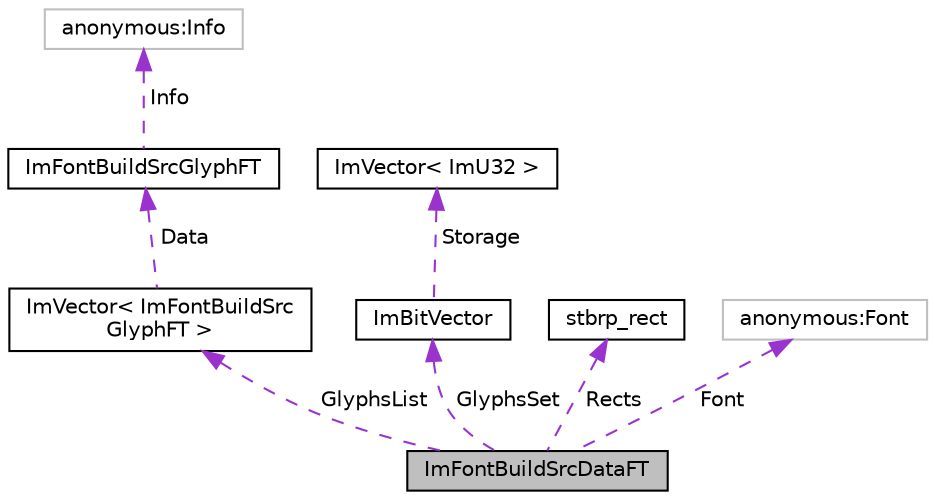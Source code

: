 digraph "ImFontBuildSrcDataFT"
{
 // LATEX_PDF_SIZE
  edge [fontname="Helvetica",fontsize="10",labelfontname="Helvetica",labelfontsize="10"];
  node [fontname="Helvetica",fontsize="10",shape=record];
  Node1 [label="ImFontBuildSrcDataFT",height=0.2,width=0.4,color="black", fillcolor="grey75", style="filled", fontcolor="black",tooltip=" "];
  Node2 -> Node1 [dir="back",color="darkorchid3",fontsize="10",style="dashed",label=" GlyphsList" ,fontname="Helvetica"];
  Node2 [label="ImVector\< ImFontBuildSrc\lGlyphFT \>",height=0.2,width=0.4,color="black", fillcolor="white", style="filled",URL="$structImVector.html",tooltip=" "];
  Node3 -> Node2 [dir="back",color="darkorchid3",fontsize="10",style="dashed",label=" Data" ,fontname="Helvetica"];
  Node3 [label="ImFontBuildSrcGlyphFT",height=0.2,width=0.4,color="black", fillcolor="white", style="filled",URL="$structImFontBuildSrcGlyphFT.html",tooltip=" "];
  Node4 -> Node3 [dir="back",color="darkorchid3",fontsize="10",style="dashed",label=" Info" ,fontname="Helvetica"];
  Node4 [label="anonymous:Info",height=0.2,width=0.4,color="grey75", fillcolor="white", style="filled",tooltip=" "];
  Node5 -> Node1 [dir="back",color="darkorchid3",fontsize="10",style="dashed",label=" GlyphsSet" ,fontname="Helvetica"];
  Node5 [label="ImBitVector",height=0.2,width=0.4,color="black", fillcolor="white", style="filled",URL="$structImBitVector.html",tooltip=" "];
  Node6 -> Node5 [dir="back",color="darkorchid3",fontsize="10",style="dashed",label=" Storage" ,fontname="Helvetica"];
  Node6 [label="ImVector\< ImU32 \>",height=0.2,width=0.4,color="black", fillcolor="white", style="filled",URL="$structImVector.html",tooltip=" "];
  Node7 -> Node1 [dir="back",color="darkorchid3",fontsize="10",style="dashed",label=" Rects" ,fontname="Helvetica"];
  Node7 [label="stbrp_rect",height=0.2,width=0.4,color="black", fillcolor="white", style="filled",URL="$structstbrp__rect.html",tooltip=" "];
  Node8 -> Node1 [dir="back",color="darkorchid3",fontsize="10",style="dashed",label=" Font" ,fontname="Helvetica"];
  Node8 [label="anonymous:Font",height=0.2,width=0.4,color="grey75", fillcolor="white", style="filled",tooltip=" "];
}
